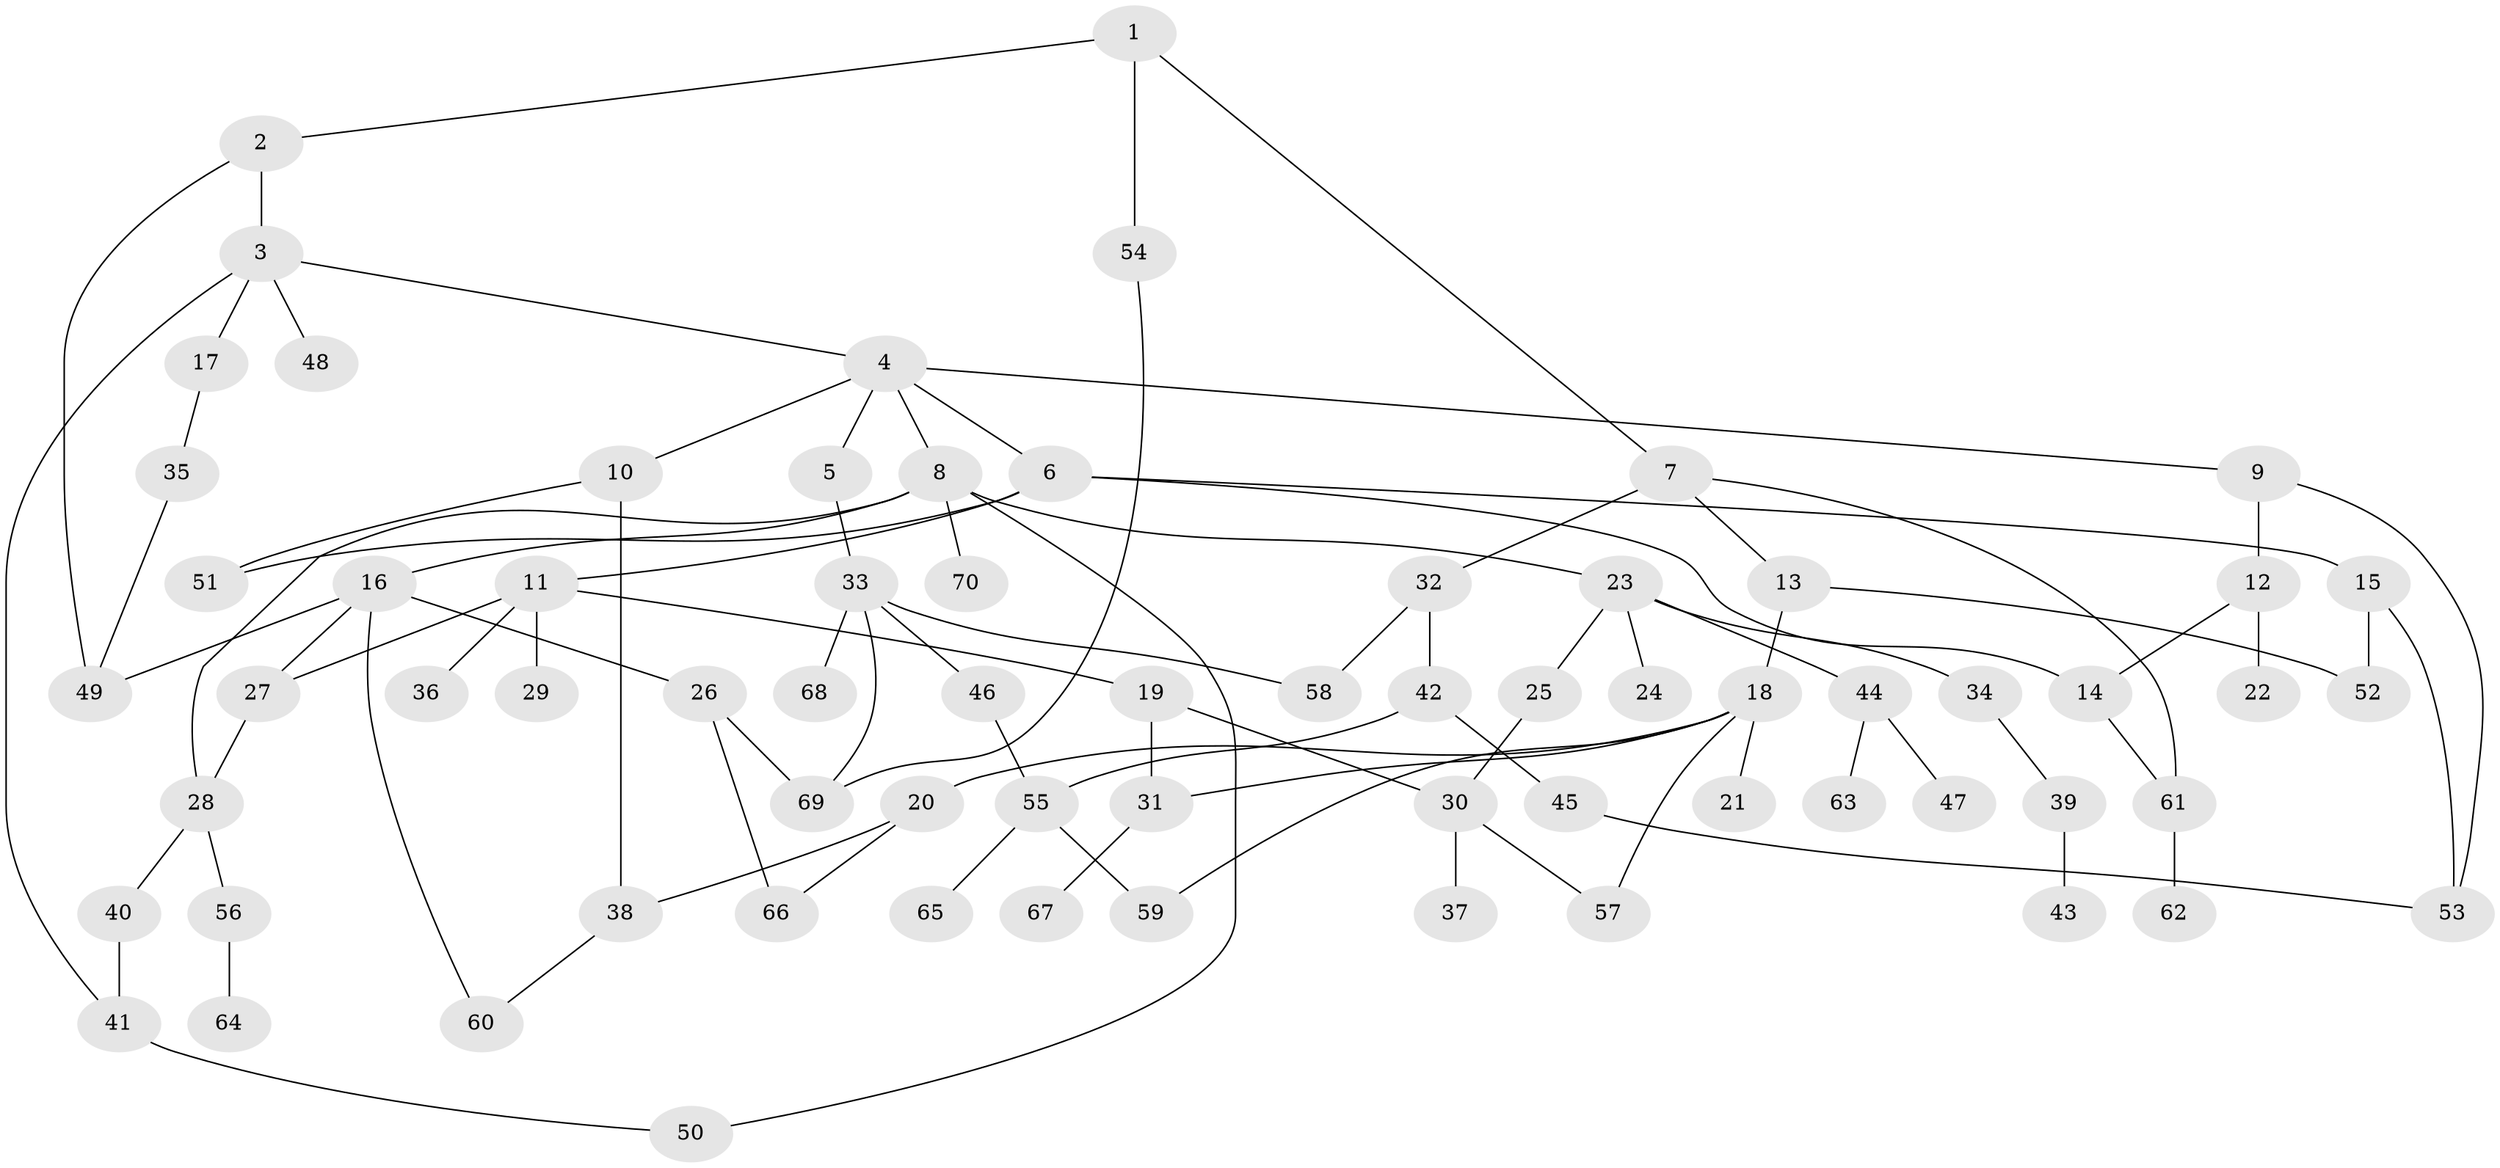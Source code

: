 // coarse degree distribution, {3: 0.2, 8: 0.03333333333333333, 5: 0.2, 4: 0.23333333333333334, 2: 0.16666666666666666, 6: 0.03333333333333333, 1: 0.13333333333333333}
// Generated by graph-tools (version 1.1) at 2025/48/03/04/25 22:48:37]
// undirected, 70 vertices, 92 edges
graph export_dot {
  node [color=gray90,style=filled];
  1;
  2;
  3;
  4;
  5;
  6;
  7;
  8;
  9;
  10;
  11;
  12;
  13;
  14;
  15;
  16;
  17;
  18;
  19;
  20;
  21;
  22;
  23;
  24;
  25;
  26;
  27;
  28;
  29;
  30;
  31;
  32;
  33;
  34;
  35;
  36;
  37;
  38;
  39;
  40;
  41;
  42;
  43;
  44;
  45;
  46;
  47;
  48;
  49;
  50;
  51;
  52;
  53;
  54;
  55;
  56;
  57;
  58;
  59;
  60;
  61;
  62;
  63;
  64;
  65;
  66;
  67;
  68;
  69;
  70;
  1 -- 2;
  1 -- 7;
  1 -- 54;
  2 -- 3;
  2 -- 49;
  3 -- 4;
  3 -- 17;
  3 -- 48;
  3 -- 41;
  4 -- 5;
  4 -- 6;
  4 -- 8;
  4 -- 9;
  4 -- 10;
  5 -- 33;
  6 -- 11;
  6 -- 15;
  6 -- 51;
  6 -- 14;
  7 -- 13;
  7 -- 32;
  7 -- 61;
  8 -- 16;
  8 -- 23;
  8 -- 28;
  8 -- 70;
  8 -- 50;
  9 -- 12;
  9 -- 53;
  10 -- 38;
  10 -- 51;
  11 -- 19;
  11 -- 29;
  11 -- 36;
  11 -- 27;
  12 -- 14;
  12 -- 22;
  13 -- 18;
  13 -- 52;
  14 -- 61;
  15 -- 52;
  15 -- 53;
  16 -- 26;
  16 -- 27;
  16 -- 60;
  16 -- 49;
  17 -- 35;
  18 -- 20;
  18 -- 21;
  18 -- 31;
  18 -- 57;
  18 -- 59;
  19 -- 30;
  19 -- 31;
  20 -- 66;
  20 -- 38;
  23 -- 24;
  23 -- 25;
  23 -- 34;
  23 -- 44;
  25 -- 30;
  26 -- 66;
  26 -- 69;
  27 -- 28;
  28 -- 40;
  28 -- 56;
  30 -- 37;
  30 -- 57;
  31 -- 67;
  32 -- 42;
  32 -- 58;
  33 -- 46;
  33 -- 68;
  33 -- 58;
  33 -- 69;
  34 -- 39;
  35 -- 49;
  38 -- 60;
  39 -- 43;
  40 -- 41;
  41 -- 50;
  42 -- 45;
  42 -- 55;
  44 -- 47;
  44 -- 63;
  45 -- 53;
  46 -- 55;
  54 -- 69;
  55 -- 59;
  55 -- 65;
  56 -- 64;
  61 -- 62;
}
